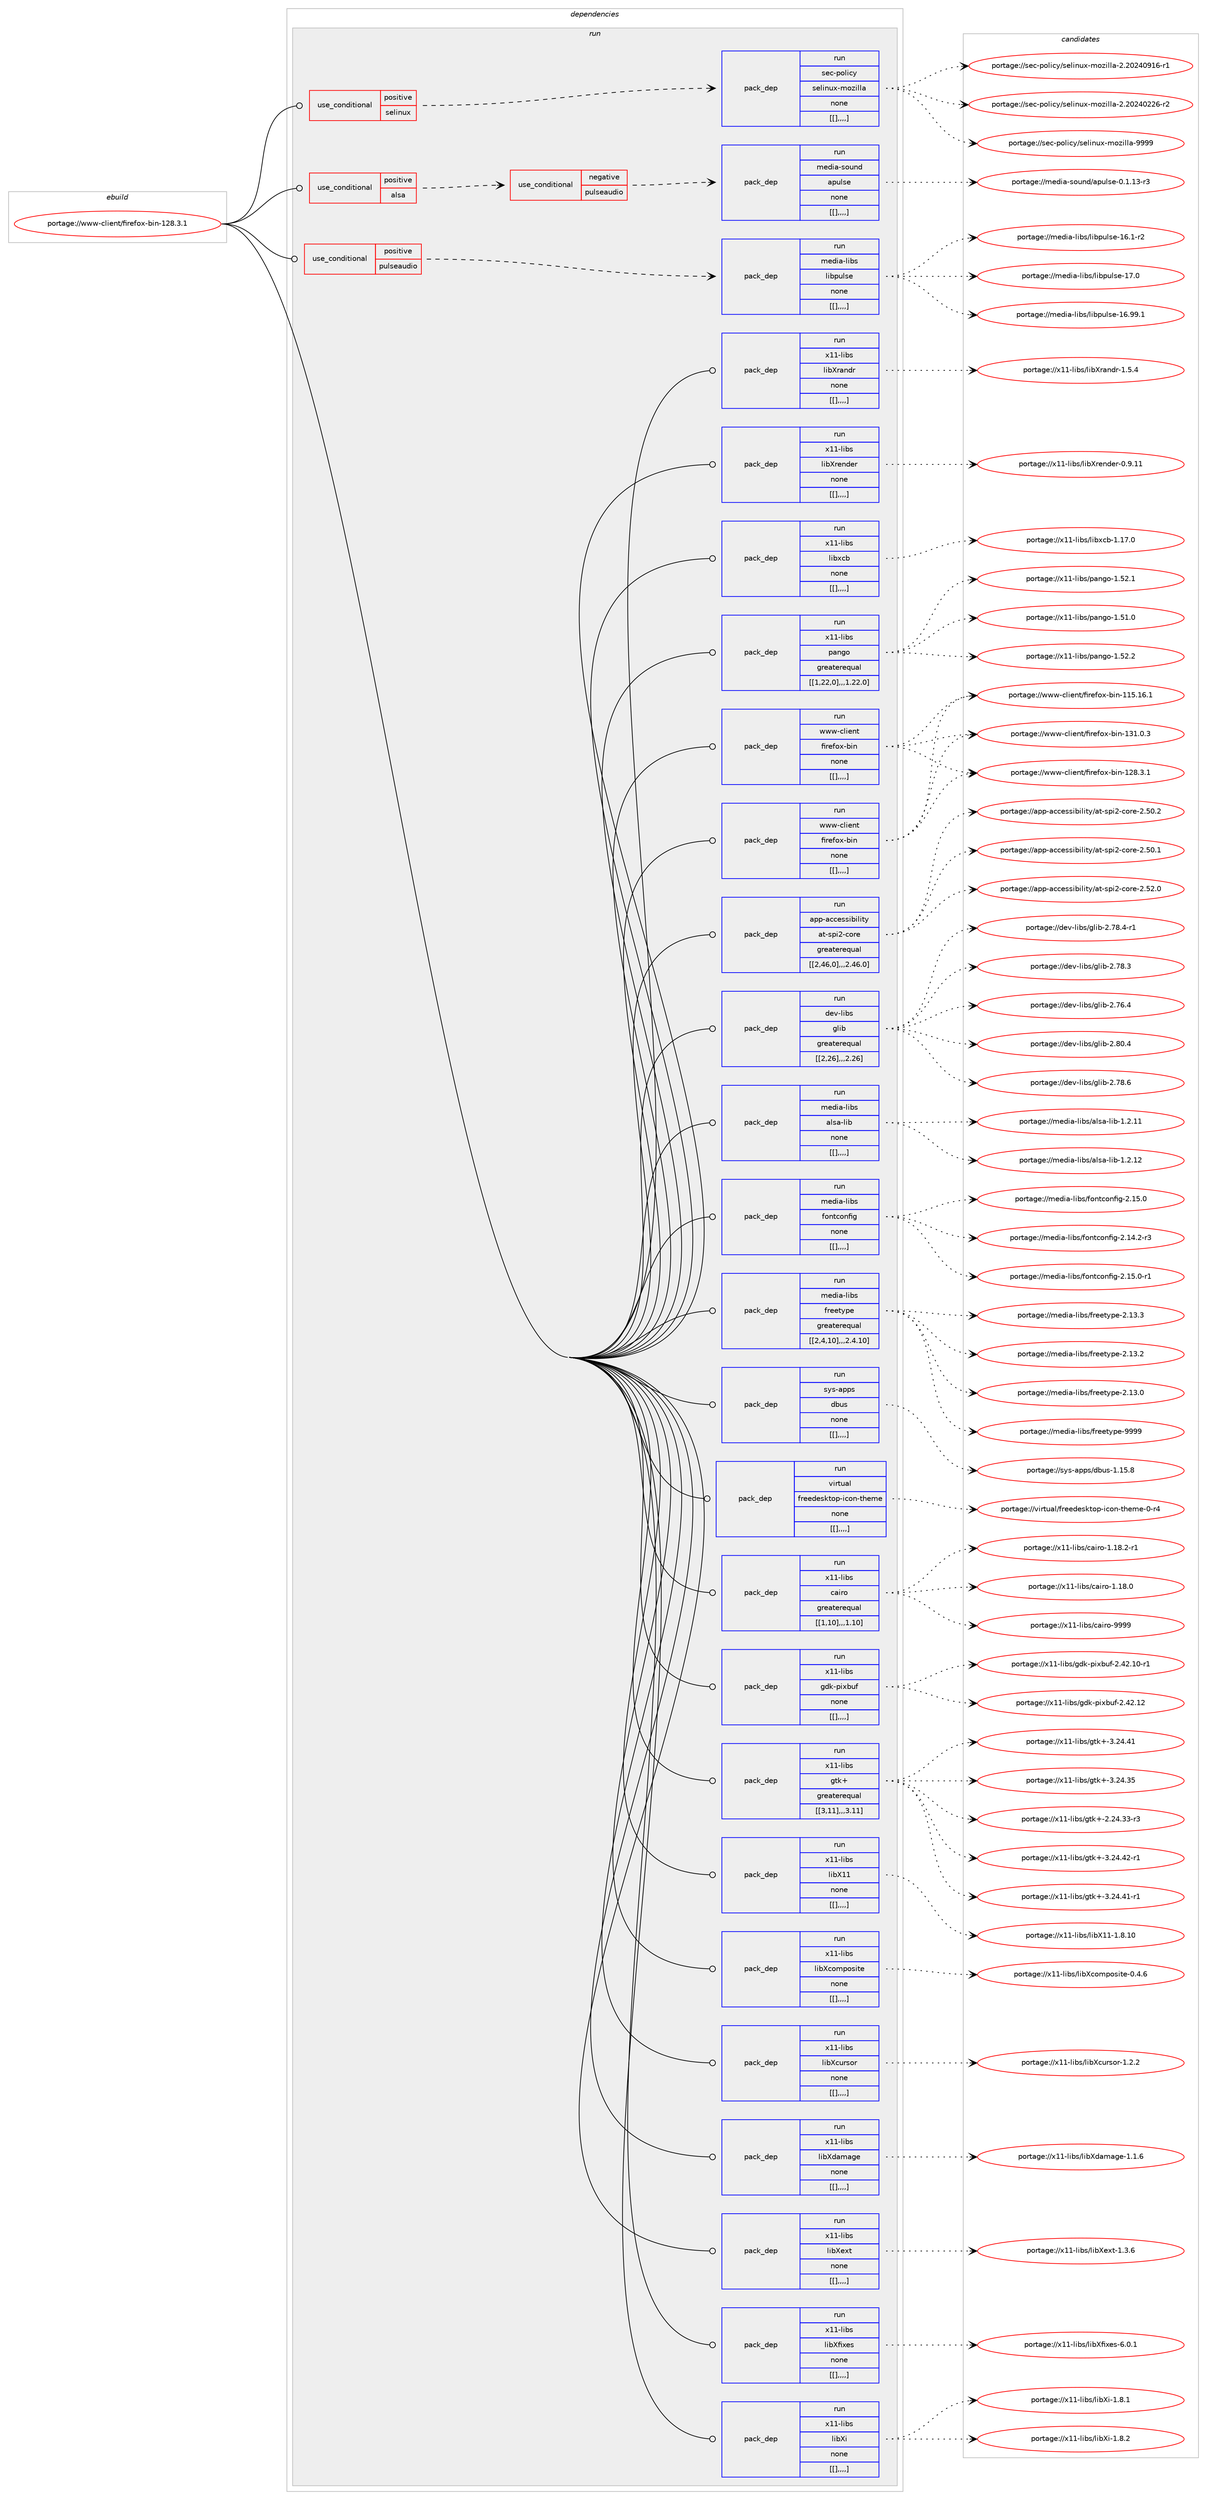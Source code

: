 digraph prolog {

# *************
# Graph options
# *************

newrank=true;
concentrate=true;
compound=true;
graph [rankdir=LR,fontname=Helvetica,fontsize=10,ranksep=1.5];#, ranksep=2.5, nodesep=0.2];
edge  [arrowhead=vee];
node  [fontname=Helvetica,fontsize=10];

# **********
# The ebuild
# **********

subgraph cluster_leftcol {
color=gray;
label=<<i>ebuild</i>>;
id [label="portage://www-client/firefox-bin-128.3.1", color=red, width=4, href="../www-client/firefox-bin-128.3.1.svg"];
}

# ****************
# The dependencies
# ****************

subgraph cluster_midcol {
color=gray;
label=<<i>dependencies</i>>;
subgraph cluster_compile {
fillcolor="#eeeeee";
style=filled;
label=<<i>compile</i>>;
}
subgraph cluster_compileandrun {
fillcolor="#eeeeee";
style=filled;
label=<<i>compile and run</i>>;
}
subgraph cluster_run {
fillcolor="#eeeeee";
style=filled;
label=<<i>run</i>>;
subgraph cond126510 {
dependency472621 [label=<<TABLE BORDER="0" CELLBORDER="1" CELLSPACING="0" CELLPADDING="4"><TR><TD ROWSPAN="3" CELLPADDING="10">use_conditional</TD></TR><TR><TD>positive</TD></TR><TR><TD>alsa</TD></TR></TABLE>>, shape=none, color=red];
subgraph cond126512 {
dependency472640 [label=<<TABLE BORDER="0" CELLBORDER="1" CELLSPACING="0" CELLPADDING="4"><TR><TD ROWSPAN="3" CELLPADDING="10">use_conditional</TD></TR><TR><TD>negative</TD></TR><TR><TD>pulseaudio</TD></TR></TABLE>>, shape=none, color=red];
subgraph pack342545 {
dependency472685 [label=<<TABLE BORDER="0" CELLBORDER="1" CELLSPACING="0" CELLPADDING="4" WIDTH="220"><TR><TD ROWSPAN="6" CELLPADDING="30">pack_dep</TD></TR><TR><TD WIDTH="110">run</TD></TR><TR><TD>media-sound</TD></TR><TR><TD>apulse</TD></TR><TR><TD>none</TD></TR><TR><TD>[[],,,,]</TD></TR></TABLE>>, shape=none, color=blue];
}
dependency472640:e -> dependency472685:w [weight=20,style="dashed",arrowhead="vee"];
}
dependency472621:e -> dependency472640:w [weight=20,style="dashed",arrowhead="vee"];
}
id:e -> dependency472621:w [weight=20,style="solid",arrowhead="odot"];
subgraph cond126534 {
dependency472712 [label=<<TABLE BORDER="0" CELLBORDER="1" CELLSPACING="0" CELLPADDING="4"><TR><TD ROWSPAN="3" CELLPADDING="10">use_conditional</TD></TR><TR><TD>positive</TD></TR><TR><TD>pulseaudio</TD></TR></TABLE>>, shape=none, color=red];
subgraph pack342593 {
dependency472715 [label=<<TABLE BORDER="0" CELLBORDER="1" CELLSPACING="0" CELLPADDING="4" WIDTH="220"><TR><TD ROWSPAN="6" CELLPADDING="30">pack_dep</TD></TR><TR><TD WIDTH="110">run</TD></TR><TR><TD>media-libs</TD></TR><TR><TD>libpulse</TD></TR><TR><TD>none</TD></TR><TR><TD>[[],,,,]</TD></TR></TABLE>>, shape=none, color=blue];
}
dependency472712:e -> dependency472715:w [weight=20,style="dashed",arrowhead="vee"];
}
id:e -> dependency472712:w [weight=20,style="solid",arrowhead="odot"];
subgraph cond126539 {
dependency472827 [label=<<TABLE BORDER="0" CELLBORDER="1" CELLSPACING="0" CELLPADDING="4"><TR><TD ROWSPAN="3" CELLPADDING="10">use_conditional</TD></TR><TR><TD>positive</TD></TR><TR><TD>selinux</TD></TR></TABLE>>, shape=none, color=red];
subgraph pack342682 {
dependency472898 [label=<<TABLE BORDER="0" CELLBORDER="1" CELLSPACING="0" CELLPADDING="4" WIDTH="220"><TR><TD ROWSPAN="6" CELLPADDING="30">pack_dep</TD></TR><TR><TD WIDTH="110">run</TD></TR><TR><TD>sec-policy</TD></TR><TR><TD>selinux-mozilla</TD></TR><TR><TD>none</TD></TR><TR><TD>[[],,,,]</TD></TR></TABLE>>, shape=none, color=blue];
}
dependency472827:e -> dependency472898:w [weight=20,style="dashed",arrowhead="vee"];
}
id:e -> dependency472827:w [weight=20,style="solid",arrowhead="odot"];
subgraph pack342748 {
dependency472953 [label=<<TABLE BORDER="0" CELLBORDER="1" CELLSPACING="0" CELLPADDING="4" WIDTH="220"><TR><TD ROWSPAN="6" CELLPADDING="30">pack_dep</TD></TR><TR><TD WIDTH="110">run</TD></TR><TR><TD>app-accessibility</TD></TR><TR><TD>at-spi2-core</TD></TR><TR><TD>greaterequal</TD></TR><TR><TD>[[2,46,0],,,2.46.0]</TD></TR></TABLE>>, shape=none, color=blue];
}
id:e -> dependency472953:w [weight=20,style="solid",arrowhead="odot"];
subgraph pack342760 {
dependency472959 [label=<<TABLE BORDER="0" CELLBORDER="1" CELLSPACING="0" CELLPADDING="4" WIDTH="220"><TR><TD ROWSPAN="6" CELLPADDING="30">pack_dep</TD></TR><TR><TD WIDTH="110">run</TD></TR><TR><TD>dev-libs</TD></TR><TR><TD>glib</TD></TR><TR><TD>greaterequal</TD></TR><TR><TD>[[2,26],,,2.26]</TD></TR></TABLE>>, shape=none, color=blue];
}
id:e -> dependency472959:w [weight=20,style="solid",arrowhead="odot"];
subgraph pack342776 {
dependency473076 [label=<<TABLE BORDER="0" CELLBORDER="1" CELLSPACING="0" CELLPADDING="4" WIDTH="220"><TR><TD ROWSPAN="6" CELLPADDING="30">pack_dep</TD></TR><TR><TD WIDTH="110">run</TD></TR><TR><TD>media-libs</TD></TR><TR><TD>alsa-lib</TD></TR><TR><TD>none</TD></TR><TR><TD>[[],,,,]</TD></TR></TABLE>>, shape=none, color=blue];
}
id:e -> dependency473076:w [weight=20,style="solid",arrowhead="odot"];
subgraph pack342841 {
dependency473106 [label=<<TABLE BORDER="0" CELLBORDER="1" CELLSPACING="0" CELLPADDING="4" WIDTH="220"><TR><TD ROWSPAN="6" CELLPADDING="30">pack_dep</TD></TR><TR><TD WIDTH="110">run</TD></TR><TR><TD>media-libs</TD></TR><TR><TD>fontconfig</TD></TR><TR><TD>none</TD></TR><TR><TD>[[],,,,]</TD></TR></TABLE>>, shape=none, color=blue];
}
id:e -> dependency473106:w [weight=20,style="solid",arrowhead="odot"];
subgraph pack342863 {
dependency473109 [label=<<TABLE BORDER="0" CELLBORDER="1" CELLSPACING="0" CELLPADDING="4" WIDTH="220"><TR><TD ROWSPAN="6" CELLPADDING="30">pack_dep</TD></TR><TR><TD WIDTH="110">run</TD></TR><TR><TD>media-libs</TD></TR><TR><TD>freetype</TD></TR><TR><TD>greaterequal</TD></TR><TR><TD>[[2,4,10],,,2.4.10]</TD></TR></TABLE>>, shape=none, color=blue];
}
id:e -> dependency473109:w [weight=20,style="solid",arrowhead="odot"];
subgraph pack342897 {
dependency473155 [label=<<TABLE BORDER="0" CELLBORDER="1" CELLSPACING="0" CELLPADDING="4" WIDTH="220"><TR><TD ROWSPAN="6" CELLPADDING="30">pack_dep</TD></TR><TR><TD WIDTH="110">run</TD></TR><TR><TD>sys-apps</TD></TR><TR><TD>dbus</TD></TR><TR><TD>none</TD></TR><TR><TD>[[],,,,]</TD></TR></TABLE>>, shape=none, color=blue];
}
id:e -> dependency473155:w [weight=20,style="solid",arrowhead="odot"];
subgraph pack342900 {
dependency473159 [label=<<TABLE BORDER="0" CELLBORDER="1" CELLSPACING="0" CELLPADDING="4" WIDTH="220"><TR><TD ROWSPAN="6" CELLPADDING="30">pack_dep</TD></TR><TR><TD WIDTH="110">run</TD></TR><TR><TD>virtual</TD></TR><TR><TD>freedesktop-icon-theme</TD></TR><TR><TD>none</TD></TR><TR><TD>[[],,,,]</TD></TR></TABLE>>, shape=none, color=blue];
}
id:e -> dependency473159:w [weight=20,style="solid",arrowhead="odot"];
subgraph pack342918 {
dependency473187 [label=<<TABLE BORDER="0" CELLBORDER="1" CELLSPACING="0" CELLPADDING="4" WIDTH="220"><TR><TD ROWSPAN="6" CELLPADDING="30">pack_dep</TD></TR><TR><TD WIDTH="110">run</TD></TR><TR><TD>x11-libs</TD></TR><TR><TD>cairo</TD></TR><TR><TD>greaterequal</TD></TR><TR><TD>[[1,10],,,1.10]</TD></TR></TABLE>>, shape=none, color=blue];
}
id:e -> dependency473187:w [weight=20,style="solid",arrowhead="odot"];
subgraph pack342921 {
dependency473216 [label=<<TABLE BORDER="0" CELLBORDER="1" CELLSPACING="0" CELLPADDING="4" WIDTH="220"><TR><TD ROWSPAN="6" CELLPADDING="30">pack_dep</TD></TR><TR><TD WIDTH="110">run</TD></TR><TR><TD>x11-libs</TD></TR><TR><TD>gdk-pixbuf</TD></TR><TR><TD>none</TD></TR><TR><TD>[[],,,,]</TD></TR></TABLE>>, shape=none, color=blue];
}
id:e -> dependency473216:w [weight=20,style="solid",arrowhead="odot"];
subgraph pack342937 {
dependency473237 [label=<<TABLE BORDER="0" CELLBORDER="1" CELLSPACING="0" CELLPADDING="4" WIDTH="220"><TR><TD ROWSPAN="6" CELLPADDING="30">pack_dep</TD></TR><TR><TD WIDTH="110">run</TD></TR><TR><TD>x11-libs</TD></TR><TR><TD>gtk+</TD></TR><TR><TD>greaterequal</TD></TR><TR><TD>[[3,11],,,3.11]</TD></TR></TABLE>>, shape=none, color=blue];
}
id:e -> dependency473237:w [weight=20,style="solid",arrowhead="odot"];
subgraph pack342973 {
dependency473287 [label=<<TABLE BORDER="0" CELLBORDER="1" CELLSPACING="0" CELLPADDING="4" WIDTH="220"><TR><TD ROWSPAN="6" CELLPADDING="30">pack_dep</TD></TR><TR><TD WIDTH="110">run</TD></TR><TR><TD>x11-libs</TD></TR><TR><TD>libX11</TD></TR><TR><TD>none</TD></TR><TR><TD>[[],,,,]</TD></TR></TABLE>>, shape=none, color=blue];
}
id:e -> dependency473287:w [weight=20,style="solid",arrowhead="odot"];
subgraph pack343047 {
dependency473426 [label=<<TABLE BORDER="0" CELLBORDER="1" CELLSPACING="0" CELLPADDING="4" WIDTH="220"><TR><TD ROWSPAN="6" CELLPADDING="30">pack_dep</TD></TR><TR><TD WIDTH="110">run</TD></TR><TR><TD>x11-libs</TD></TR><TR><TD>libXcomposite</TD></TR><TR><TD>none</TD></TR><TR><TD>[[],,,,]</TD></TR></TABLE>>, shape=none, color=blue];
}
id:e -> dependency473426:w [weight=20,style="solid",arrowhead="odot"];
subgraph pack343101 {
dependency473475 [label=<<TABLE BORDER="0" CELLBORDER="1" CELLSPACING="0" CELLPADDING="4" WIDTH="220"><TR><TD ROWSPAN="6" CELLPADDING="30">pack_dep</TD></TR><TR><TD WIDTH="110">run</TD></TR><TR><TD>x11-libs</TD></TR><TR><TD>libXcursor</TD></TR><TR><TD>none</TD></TR><TR><TD>[[],,,,]</TD></TR></TABLE>>, shape=none, color=blue];
}
id:e -> dependency473475:w [weight=20,style="solid",arrowhead="odot"];
subgraph pack343115 {
dependency473479 [label=<<TABLE BORDER="0" CELLBORDER="1" CELLSPACING="0" CELLPADDING="4" WIDTH="220"><TR><TD ROWSPAN="6" CELLPADDING="30">pack_dep</TD></TR><TR><TD WIDTH="110">run</TD></TR><TR><TD>x11-libs</TD></TR><TR><TD>libXdamage</TD></TR><TR><TD>none</TD></TR><TR><TD>[[],,,,]</TD></TR></TABLE>>, shape=none, color=blue];
}
id:e -> dependency473479:w [weight=20,style="solid",arrowhead="odot"];
subgraph pack343137 {
dependency473502 [label=<<TABLE BORDER="0" CELLBORDER="1" CELLSPACING="0" CELLPADDING="4" WIDTH="220"><TR><TD ROWSPAN="6" CELLPADDING="30">pack_dep</TD></TR><TR><TD WIDTH="110">run</TD></TR><TR><TD>x11-libs</TD></TR><TR><TD>libXext</TD></TR><TR><TD>none</TD></TR><TR><TD>[[],,,,]</TD></TR></TABLE>>, shape=none, color=blue];
}
id:e -> dependency473502:w [weight=20,style="solid",arrowhead="odot"];
subgraph pack343189 {
dependency473568 [label=<<TABLE BORDER="0" CELLBORDER="1" CELLSPACING="0" CELLPADDING="4" WIDTH="220"><TR><TD ROWSPAN="6" CELLPADDING="30">pack_dep</TD></TR><TR><TD WIDTH="110">run</TD></TR><TR><TD>x11-libs</TD></TR><TR><TD>libXfixes</TD></TR><TR><TD>none</TD></TR><TR><TD>[[],,,,]</TD></TR></TABLE>>, shape=none, color=blue];
}
id:e -> dependency473568:w [weight=20,style="solid",arrowhead="odot"];
subgraph pack343225 {
dependency473648 [label=<<TABLE BORDER="0" CELLBORDER="1" CELLSPACING="0" CELLPADDING="4" WIDTH="220"><TR><TD ROWSPAN="6" CELLPADDING="30">pack_dep</TD></TR><TR><TD WIDTH="110">run</TD></TR><TR><TD>x11-libs</TD></TR><TR><TD>libXi</TD></TR><TR><TD>none</TD></TR><TR><TD>[[],,,,]</TD></TR></TABLE>>, shape=none, color=blue];
}
id:e -> dependency473648:w [weight=20,style="solid",arrowhead="odot"];
subgraph pack343254 {
dependency473651 [label=<<TABLE BORDER="0" CELLBORDER="1" CELLSPACING="0" CELLPADDING="4" WIDTH="220"><TR><TD ROWSPAN="6" CELLPADDING="30">pack_dep</TD></TR><TR><TD WIDTH="110">run</TD></TR><TR><TD>x11-libs</TD></TR><TR><TD>libXrandr</TD></TR><TR><TD>none</TD></TR><TR><TD>[[],,,,]</TD></TR></TABLE>>, shape=none, color=blue];
}
id:e -> dependency473651:w [weight=20,style="solid",arrowhead="odot"];
subgraph pack343302 {
dependency473748 [label=<<TABLE BORDER="0" CELLBORDER="1" CELLSPACING="0" CELLPADDING="4" WIDTH="220"><TR><TD ROWSPAN="6" CELLPADDING="30">pack_dep</TD></TR><TR><TD WIDTH="110">run</TD></TR><TR><TD>x11-libs</TD></TR><TR><TD>libXrender</TD></TR><TR><TD>none</TD></TR><TR><TD>[[],,,,]</TD></TR></TABLE>>, shape=none, color=blue];
}
id:e -> dependency473748:w [weight=20,style="solid",arrowhead="odot"];
subgraph pack343348 {
dependency473769 [label=<<TABLE BORDER="0" CELLBORDER="1" CELLSPACING="0" CELLPADDING="4" WIDTH="220"><TR><TD ROWSPAN="6" CELLPADDING="30">pack_dep</TD></TR><TR><TD WIDTH="110">run</TD></TR><TR><TD>x11-libs</TD></TR><TR><TD>libxcb</TD></TR><TR><TD>none</TD></TR><TR><TD>[[],,,,]</TD></TR></TABLE>>, shape=none, color=blue];
}
id:e -> dependency473769:w [weight=20,style="solid",arrowhead="odot"];
subgraph pack343351 {
dependency473794 [label=<<TABLE BORDER="0" CELLBORDER="1" CELLSPACING="0" CELLPADDING="4" WIDTH="220"><TR><TD ROWSPAN="6" CELLPADDING="30">pack_dep</TD></TR><TR><TD WIDTH="110">run</TD></TR><TR><TD>x11-libs</TD></TR><TR><TD>pango</TD></TR><TR><TD>greaterequal</TD></TR><TR><TD>[[1,22,0],,,1.22.0]</TD></TR></TABLE>>, shape=none, color=blue];
}
id:e -> dependency473794:w [weight=20,style="solid",arrowhead="odot"];
subgraph pack343386 {
dependency473825 [label=<<TABLE BORDER="0" CELLBORDER="1" CELLSPACING="0" CELLPADDING="4" WIDTH="220"><TR><TD ROWSPAN="6" CELLPADDING="30">pack_dep</TD></TR><TR><TD WIDTH="110">run</TD></TR><TR><TD>www-client</TD></TR><TR><TD>firefox-bin</TD></TR><TR><TD>none</TD></TR><TR><TD>[[],,,,]</TD></TR></TABLE>>, shape=none, color=blue];
}
id:e -> dependency473825:w [weight=20,style="solid",arrowhead="odot"];
subgraph pack343389 {
dependency473830 [label=<<TABLE BORDER="0" CELLBORDER="1" CELLSPACING="0" CELLPADDING="4" WIDTH="220"><TR><TD ROWSPAN="6" CELLPADDING="30">pack_dep</TD></TR><TR><TD WIDTH="110">run</TD></TR><TR><TD>www-client</TD></TR><TR><TD>firefox-bin</TD></TR><TR><TD>none</TD></TR><TR><TD>[[],,,,]</TD></TR></TABLE>>, shape=none, color=blue];
}
id:e -> dependency473830:w [weight=20,style="solid",arrowhead="odot"];
}
}

# **************
# The candidates
# **************

subgraph cluster_choices {
rank=same;
color=gray;
label=<<i>candidates</i>>;

subgraph choice342379 {
color=black;
nodesep=1;
choice10910110010597451151111171101004797112117108115101454846494649514511451 [label="portage://media-sound/apulse-0.1.13-r3", color=red, width=4,href="../media-sound/apulse-0.1.13-r3.svg"];
dependency472685:e -> choice10910110010597451151111171101004797112117108115101454846494649514511451:w [style=dotted,weight="100"];
}
subgraph choice342380 {
color=black;
nodesep=1;
choice10910110010597451081059811547108105981121171081151014549554648 [label="portage://media-libs/libpulse-17.0", color=red, width=4,href="../media-libs/libpulse-17.0.svg"];
choice10910110010597451081059811547108105981121171081151014549544657574649 [label="portage://media-libs/libpulse-16.99.1", color=red, width=4,href="../media-libs/libpulse-16.99.1.svg"];
choice109101100105974510810598115471081059811211710811510145495446494511450 [label="portage://media-libs/libpulse-16.1-r2", color=red, width=4,href="../media-libs/libpulse-16.1-r2.svg"];
dependency472715:e -> choice10910110010597451081059811547108105981121171081151014549554648:w [style=dotted,weight="100"];
dependency472715:e -> choice10910110010597451081059811547108105981121171081151014549544657574649:w [style=dotted,weight="100"];
dependency472715:e -> choice109101100105974510810598115471081059811211710811510145495446494511450:w [style=dotted,weight="100"];
}
subgraph choice342389 {
color=black;
nodesep=1;
choice1151019945112111108105991214711510110810511011712045109111122105108108974557575757 [label="portage://sec-policy/selinux-mozilla-9999", color=red, width=4,href="../sec-policy/selinux-mozilla-9999.svg"];
choice11510199451121111081059912147115101108105110117120451091111221051081089745504650485052485749544511449 [label="portage://sec-policy/selinux-mozilla-2.20240916-r1", color=red, width=4,href="../sec-policy/selinux-mozilla-2.20240916-r1.svg"];
choice11510199451121111081059912147115101108105110117120451091111221051081089745504650485052485050544511450 [label="portage://sec-policy/selinux-mozilla-2.20240226-r2", color=red, width=4,href="../sec-policy/selinux-mozilla-2.20240226-r2.svg"];
dependency472898:e -> choice1151019945112111108105991214711510110810511011712045109111122105108108974557575757:w [style=dotted,weight="100"];
dependency472898:e -> choice11510199451121111081059912147115101108105110117120451091111221051081089745504650485052485749544511449:w [style=dotted,weight="100"];
dependency472898:e -> choice11510199451121111081059912147115101108105110117120451091111221051081089745504650485052485050544511450:w [style=dotted,weight="100"];
}
subgraph choice342407 {
color=black;
nodesep=1;
choice97112112459799991011151151059810510810511612147971164511511210550459911111410145504653504648 [label="portage://app-accessibility/at-spi2-core-2.52.0", color=red, width=4,href="../app-accessibility/at-spi2-core-2.52.0.svg"];
choice97112112459799991011151151059810510810511612147971164511511210550459911111410145504653484650 [label="portage://app-accessibility/at-spi2-core-2.50.2", color=red, width=4,href="../app-accessibility/at-spi2-core-2.50.2.svg"];
choice97112112459799991011151151059810510810511612147971164511511210550459911111410145504653484649 [label="portage://app-accessibility/at-spi2-core-2.50.1", color=red, width=4,href="../app-accessibility/at-spi2-core-2.50.1.svg"];
dependency472953:e -> choice97112112459799991011151151059810510810511612147971164511511210550459911111410145504653504648:w [style=dotted,weight="100"];
dependency472953:e -> choice97112112459799991011151151059810510810511612147971164511511210550459911111410145504653484650:w [style=dotted,weight="100"];
dependency472953:e -> choice97112112459799991011151151059810510810511612147971164511511210550459911111410145504653484649:w [style=dotted,weight="100"];
}
subgraph choice342428 {
color=black;
nodesep=1;
choice1001011184510810598115471031081059845504656484652 [label="portage://dev-libs/glib-2.80.4", color=red, width=4,href="../dev-libs/glib-2.80.4.svg"];
choice1001011184510810598115471031081059845504655564654 [label="portage://dev-libs/glib-2.78.6", color=red, width=4,href="../dev-libs/glib-2.78.6.svg"];
choice10010111845108105981154710310810598455046555646524511449 [label="portage://dev-libs/glib-2.78.4-r1", color=red, width=4,href="../dev-libs/glib-2.78.4-r1.svg"];
choice1001011184510810598115471031081059845504655564651 [label="portage://dev-libs/glib-2.78.3", color=red, width=4,href="../dev-libs/glib-2.78.3.svg"];
choice1001011184510810598115471031081059845504655544652 [label="portage://dev-libs/glib-2.76.4", color=red, width=4,href="../dev-libs/glib-2.76.4.svg"];
dependency472959:e -> choice1001011184510810598115471031081059845504656484652:w [style=dotted,weight="100"];
dependency472959:e -> choice1001011184510810598115471031081059845504655564654:w [style=dotted,weight="100"];
dependency472959:e -> choice10010111845108105981154710310810598455046555646524511449:w [style=dotted,weight="100"];
dependency472959:e -> choice1001011184510810598115471031081059845504655564651:w [style=dotted,weight="100"];
dependency472959:e -> choice1001011184510810598115471031081059845504655544652:w [style=dotted,weight="100"];
}
subgraph choice342443 {
color=black;
nodesep=1;
choice109101100105974510810598115479710811597451081059845494650464950 [label="portage://media-libs/alsa-lib-1.2.12", color=red, width=4,href="../media-libs/alsa-lib-1.2.12.svg"];
choice109101100105974510810598115479710811597451081059845494650464949 [label="portage://media-libs/alsa-lib-1.2.11", color=red, width=4,href="../media-libs/alsa-lib-1.2.11.svg"];
dependency473076:e -> choice109101100105974510810598115479710811597451081059845494650464950:w [style=dotted,weight="100"];
dependency473076:e -> choice109101100105974510810598115479710811597451081059845494650464949:w [style=dotted,weight="100"];
}
subgraph choice342453 {
color=black;
nodesep=1;
choice1091011001059745108105981154710211111011699111110102105103455046495346484511449 [label="portage://media-libs/fontconfig-2.15.0-r1", color=red, width=4,href="../media-libs/fontconfig-2.15.0-r1.svg"];
choice109101100105974510810598115471021111101169911111010210510345504649534648 [label="portage://media-libs/fontconfig-2.15.0", color=red, width=4,href="../media-libs/fontconfig-2.15.0.svg"];
choice1091011001059745108105981154710211111011699111110102105103455046495246504511451 [label="portage://media-libs/fontconfig-2.14.2-r3", color=red, width=4,href="../media-libs/fontconfig-2.14.2-r3.svg"];
dependency473106:e -> choice1091011001059745108105981154710211111011699111110102105103455046495346484511449:w [style=dotted,weight="100"];
dependency473106:e -> choice109101100105974510810598115471021111101169911111010210510345504649534648:w [style=dotted,weight="100"];
dependency473106:e -> choice1091011001059745108105981154710211111011699111110102105103455046495246504511451:w [style=dotted,weight="100"];
}
subgraph choice342474 {
color=black;
nodesep=1;
choice109101100105974510810598115471021141011011161211121014557575757 [label="portage://media-libs/freetype-9999", color=red, width=4,href="../media-libs/freetype-9999.svg"];
choice1091011001059745108105981154710211410110111612111210145504649514651 [label="portage://media-libs/freetype-2.13.3", color=red, width=4,href="../media-libs/freetype-2.13.3.svg"];
choice1091011001059745108105981154710211410110111612111210145504649514650 [label="portage://media-libs/freetype-2.13.2", color=red, width=4,href="../media-libs/freetype-2.13.2.svg"];
choice1091011001059745108105981154710211410110111612111210145504649514648 [label="portage://media-libs/freetype-2.13.0", color=red, width=4,href="../media-libs/freetype-2.13.0.svg"];
dependency473109:e -> choice109101100105974510810598115471021141011011161211121014557575757:w [style=dotted,weight="100"];
dependency473109:e -> choice1091011001059745108105981154710211410110111612111210145504649514651:w [style=dotted,weight="100"];
dependency473109:e -> choice1091011001059745108105981154710211410110111612111210145504649514650:w [style=dotted,weight="100"];
dependency473109:e -> choice1091011001059745108105981154710211410110111612111210145504649514648:w [style=dotted,weight="100"];
}
subgraph choice342481 {
color=black;
nodesep=1;
choice1151211154597112112115471009811711545494649534656 [label="portage://sys-apps/dbus-1.15.8", color=red, width=4,href="../sys-apps/dbus-1.15.8.svg"];
dependency473155:e -> choice1151211154597112112115471009811711545494649534656:w [style=dotted,weight="100"];
}
subgraph choice342483 {
color=black;
nodesep=1;
choice118105114116117971084710211410110110010111510711611111245105991111104511610410110910145484511452 [label="portage://virtual/freedesktop-icon-theme-0-r4", color=red, width=4,href="../virtual/freedesktop-icon-theme-0-r4.svg"];
dependency473159:e -> choice118105114116117971084710211410110110010111510711611111245105991111104511610410110910145484511452:w [style=dotted,weight="100"];
}
subgraph choice342485 {
color=black;
nodesep=1;
choice120494945108105981154799971051141114557575757 [label="portage://x11-libs/cairo-9999", color=red, width=4,href="../x11-libs/cairo-9999.svg"];
choice12049494510810598115479997105114111454946495646504511449 [label="portage://x11-libs/cairo-1.18.2-r1", color=red, width=4,href="../x11-libs/cairo-1.18.2-r1.svg"];
choice1204949451081059811547999710511411145494649564648 [label="portage://x11-libs/cairo-1.18.0", color=red, width=4,href="../x11-libs/cairo-1.18.0.svg"];
dependency473187:e -> choice120494945108105981154799971051141114557575757:w [style=dotted,weight="100"];
dependency473187:e -> choice12049494510810598115479997105114111454946495646504511449:w [style=dotted,weight="100"];
dependency473187:e -> choice1204949451081059811547999710511411145494649564648:w [style=dotted,weight="100"];
}
subgraph choice342489 {
color=black;
nodesep=1;
choice120494945108105981154710310010745112105120981171024550465250464950 [label="portage://x11-libs/gdk-pixbuf-2.42.12", color=red, width=4,href="../x11-libs/gdk-pixbuf-2.42.12.svg"];
choice1204949451081059811547103100107451121051209811710245504652504649484511449 [label="portage://x11-libs/gdk-pixbuf-2.42.10-r1", color=red, width=4,href="../x11-libs/gdk-pixbuf-2.42.10-r1.svg"];
dependency473216:e -> choice120494945108105981154710310010745112105120981171024550465250464950:w [style=dotted,weight="100"];
dependency473216:e -> choice1204949451081059811547103100107451121051209811710245504652504649484511449:w [style=dotted,weight="100"];
}
subgraph choice342504 {
color=black;
nodesep=1;
choice12049494510810598115471031161074345514650524652504511449 [label="portage://x11-libs/gtk+-3.24.42-r1", color=red, width=4,href="../x11-libs/gtk+-3.24.42-r1.svg"];
choice12049494510810598115471031161074345514650524652494511449 [label="portage://x11-libs/gtk+-3.24.41-r1", color=red, width=4,href="../x11-libs/gtk+-3.24.41-r1.svg"];
choice1204949451081059811547103116107434551465052465249 [label="portage://x11-libs/gtk+-3.24.41", color=red, width=4,href="../x11-libs/gtk+-3.24.41.svg"];
choice1204949451081059811547103116107434551465052465153 [label="portage://x11-libs/gtk+-3.24.35", color=red, width=4,href="../x11-libs/gtk+-3.24.35.svg"];
choice12049494510810598115471031161074345504650524651514511451 [label="portage://x11-libs/gtk+-2.24.33-r3", color=red, width=4,href="../x11-libs/gtk+-2.24.33-r3.svg"];
dependency473237:e -> choice12049494510810598115471031161074345514650524652504511449:w [style=dotted,weight="100"];
dependency473237:e -> choice12049494510810598115471031161074345514650524652494511449:w [style=dotted,weight="100"];
dependency473237:e -> choice1204949451081059811547103116107434551465052465249:w [style=dotted,weight="100"];
dependency473237:e -> choice1204949451081059811547103116107434551465052465153:w [style=dotted,weight="100"];
dependency473237:e -> choice12049494510810598115471031161074345504650524651514511451:w [style=dotted,weight="100"];
}
subgraph choice342506 {
color=black;
nodesep=1;
choice12049494510810598115471081059888494945494656464948 [label="portage://x11-libs/libX11-1.8.10", color=red, width=4,href="../x11-libs/libX11-1.8.10.svg"];
dependency473287:e -> choice12049494510810598115471081059888494945494656464948:w [style=dotted,weight="100"];
}
subgraph choice342517 {
color=black;
nodesep=1;
choice1204949451081059811547108105988899111109112111115105116101454846524654 [label="portage://x11-libs/libXcomposite-0.4.6", color=red, width=4,href="../x11-libs/libXcomposite-0.4.6.svg"];
dependency473426:e -> choice1204949451081059811547108105988899111109112111115105116101454846524654:w [style=dotted,weight="100"];
}
subgraph choice342519 {
color=black;
nodesep=1;
choice1204949451081059811547108105988899117114115111114454946504650 [label="portage://x11-libs/libXcursor-1.2.2", color=red, width=4,href="../x11-libs/libXcursor-1.2.2.svg"];
dependency473475:e -> choice1204949451081059811547108105988899117114115111114454946504650:w [style=dotted,weight="100"];
}
subgraph choice342521 {
color=black;
nodesep=1;
choice120494945108105981154710810598881009710997103101454946494654 [label="portage://x11-libs/libXdamage-1.1.6", color=red, width=4,href="../x11-libs/libXdamage-1.1.6.svg"];
dependency473479:e -> choice120494945108105981154710810598881009710997103101454946494654:w [style=dotted,weight="100"];
}
subgraph choice342522 {
color=black;
nodesep=1;
choice12049494510810598115471081059888101120116454946514654 [label="portage://x11-libs/libXext-1.3.6", color=red, width=4,href="../x11-libs/libXext-1.3.6.svg"];
dependency473502:e -> choice12049494510810598115471081059888101120116454946514654:w [style=dotted,weight="100"];
}
subgraph choice342527 {
color=black;
nodesep=1;
choice12049494510810598115471081059888102105120101115455446484649 [label="portage://x11-libs/libXfixes-6.0.1", color=red, width=4,href="../x11-libs/libXfixes-6.0.1.svg"];
dependency473568:e -> choice12049494510810598115471081059888102105120101115455446484649:w [style=dotted,weight="100"];
}
subgraph choice342528 {
color=black;
nodesep=1;
choice12049494510810598115471081059888105454946564650 [label="portage://x11-libs/libXi-1.8.2", color=red, width=4,href="../x11-libs/libXi-1.8.2.svg"];
choice12049494510810598115471081059888105454946564649 [label="portage://x11-libs/libXi-1.8.1", color=red, width=4,href="../x11-libs/libXi-1.8.1.svg"];
dependency473648:e -> choice12049494510810598115471081059888105454946564650:w [style=dotted,weight="100"];
dependency473648:e -> choice12049494510810598115471081059888105454946564649:w [style=dotted,weight="100"];
}
subgraph choice342546 {
color=black;
nodesep=1;
choice1204949451081059811547108105988811497110100114454946534652 [label="portage://x11-libs/libXrandr-1.5.4", color=red, width=4,href="../x11-libs/libXrandr-1.5.4.svg"];
dependency473651:e -> choice1204949451081059811547108105988811497110100114454946534652:w [style=dotted,weight="100"];
}
subgraph choice342558 {
color=black;
nodesep=1;
choice1204949451081059811547108105988811410111010010111445484657464949 [label="portage://x11-libs/libXrender-0.9.11", color=red, width=4,href="../x11-libs/libXrender-0.9.11.svg"];
dependency473748:e -> choice1204949451081059811547108105988811410111010010111445484657464949:w [style=dotted,weight="100"];
}
subgraph choice342560 {
color=black;
nodesep=1;
choice120494945108105981154710810598120999845494649554648 [label="portage://x11-libs/libxcb-1.17.0", color=red, width=4,href="../x11-libs/libxcb-1.17.0.svg"];
dependency473769:e -> choice120494945108105981154710810598120999845494649554648:w [style=dotted,weight="100"];
}
subgraph choice342561 {
color=black;
nodesep=1;
choice12049494510810598115471129711010311145494653504650 [label="portage://x11-libs/pango-1.52.2", color=red, width=4,href="../x11-libs/pango-1.52.2.svg"];
choice12049494510810598115471129711010311145494653504649 [label="portage://x11-libs/pango-1.52.1", color=red, width=4,href="../x11-libs/pango-1.52.1.svg"];
choice12049494510810598115471129711010311145494653494648 [label="portage://x11-libs/pango-1.51.0", color=red, width=4,href="../x11-libs/pango-1.51.0.svg"];
dependency473794:e -> choice12049494510810598115471129711010311145494653504650:w [style=dotted,weight="100"];
dependency473794:e -> choice12049494510810598115471129711010311145494653504649:w [style=dotted,weight="100"];
dependency473794:e -> choice12049494510810598115471129711010311145494653494648:w [style=dotted,weight="100"];
}
subgraph choice342563 {
color=black;
nodesep=1;
choice11911911945991081051011101164710210511410110211112045981051104549514946484651 [label="portage://www-client/firefox-bin-131.0.3", color=red, width=4,href="../www-client/firefox-bin-131.0.3.svg"];
choice11911911945991081051011101164710210511410110211112045981051104549505646514649 [label="portage://www-client/firefox-bin-128.3.1", color=red, width=4,href="../www-client/firefox-bin-128.3.1.svg"];
choice1191191194599108105101110116471021051141011021111204598105110454949534649544649 [label="portage://www-client/firefox-bin-115.16.1", color=red, width=4,href="../www-client/firefox-bin-115.16.1.svg"];
dependency473825:e -> choice11911911945991081051011101164710210511410110211112045981051104549514946484651:w [style=dotted,weight="100"];
dependency473825:e -> choice11911911945991081051011101164710210511410110211112045981051104549505646514649:w [style=dotted,weight="100"];
dependency473825:e -> choice1191191194599108105101110116471021051141011021111204598105110454949534649544649:w [style=dotted,weight="100"];
}
subgraph choice342577 {
color=black;
nodesep=1;
choice11911911945991081051011101164710210511410110211112045981051104549514946484651 [label="portage://www-client/firefox-bin-131.0.3", color=red, width=4,href="../www-client/firefox-bin-131.0.3.svg"];
choice11911911945991081051011101164710210511410110211112045981051104549505646514649 [label="portage://www-client/firefox-bin-128.3.1", color=red, width=4,href="../www-client/firefox-bin-128.3.1.svg"];
choice1191191194599108105101110116471021051141011021111204598105110454949534649544649 [label="portage://www-client/firefox-bin-115.16.1", color=red, width=4,href="../www-client/firefox-bin-115.16.1.svg"];
dependency473830:e -> choice11911911945991081051011101164710210511410110211112045981051104549514946484651:w [style=dotted,weight="100"];
dependency473830:e -> choice11911911945991081051011101164710210511410110211112045981051104549505646514649:w [style=dotted,weight="100"];
dependency473830:e -> choice1191191194599108105101110116471021051141011021111204598105110454949534649544649:w [style=dotted,weight="100"];
}
}

}
